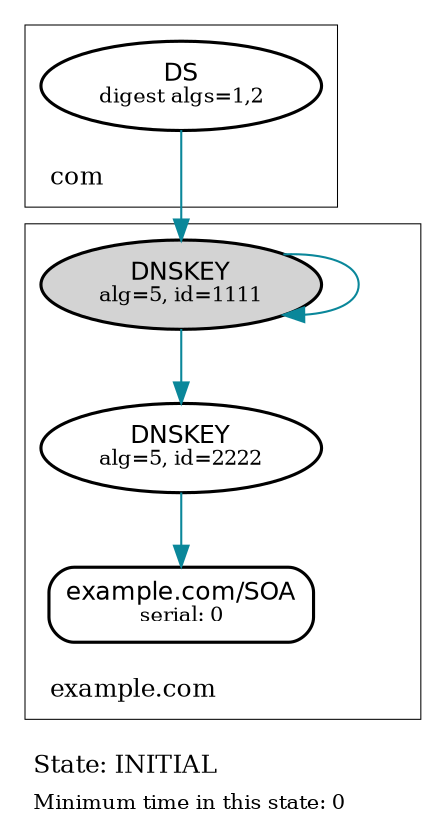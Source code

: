 digraph {
	graph [rankdir="BT", label=<<TABLE BORDER="0"><TR><TD ALIGN="LEFT"><FONT POINT-SIZE="12">State: INITIAL</FONT></TD></TR><TR><TD ALIGN="LEFT"><FONT POINT-SIZE="10">Minimum time in this state: 0</FONT></TD></TR></TABLE>>, labeljust="l", penwidth="0.5"]
	subgraph "cluster_a" {
		graph [label=<<TABLE BORDER="0"><TR><TD ALIGN="LEFT"><FONT POINT-SIZE="12">com</FONT></TD></TR></TABLE>>, labeljust="l", penwidth="0.5"]
		a [label=<<FONT POINT-SIZE="12" FACE="Helvetica">DS</FONT><BR/><FONT POINT-SIZE="10">digest algs=1,2</FONT>>, penwidth="1.5"]
	}
	subgraph "cluster_b" {
		graph [label=<<TABLE BORDER="0"><TR><TD ALIGN="LEFT"><FONT POINT-SIZE="12">example.com</FONT></TD></TR></TABLE>>, labeljust="l", penwidth="0.5"]
		b [label=<<FONT POINT-SIZE="12" FACE="Helvetica">DNSKEY</FONT><BR/><FONT POINT-SIZE="10">alg=5, id=1111</FONT>>, style="filled", fillcolor="lightgray", penwidth="1.5"]
		c [label=<<FONT POINT-SIZE="12" FACE="Helvetica">DNSKEY</FONT><BR/><FONT POINT-SIZE="10">alg=5, id=2222</FONT>>, penwidth="1.5"]
		d [label=<<FONT POINT-SIZE="12" FACE="Helvetica">example.com/SOA</FONT><BR/><FONT POINT-SIZE="10">serial: 0</FONT>>, fontsize="10", shape="rectangle", style="rounded", penwidth="1.5"]
		b_top [style="invis",shape="point"]
	}
	a_top [style="invis",shape="point"]
	a -> a_top [style="invis",minlen="0"]
	b -> b_top [style="invis",minlen="0"]
	c -> b [color="#0a879a", dir="back"]
	b -> b [color="#0a879a", dir="back"]
  b -> a [color="#0a879a", dir="back"]
  d -> c [color="#0a879a", dir="back"]
}

